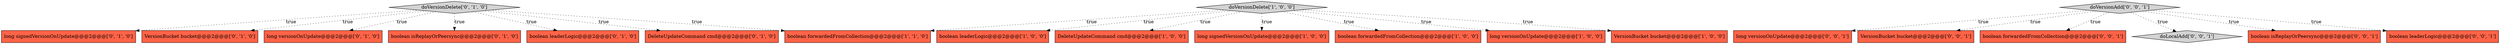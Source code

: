 digraph {
8 [style = filled, label = "long signedVersionOnUpdate@@@2@@@['0', '1', '0']", fillcolor = tomato, shape = box image = "AAA0AAABBB2BBB"];
20 [style = filled, label = "long versionOnUpdate@@@2@@@['0', '0', '1']", fillcolor = tomato, shape = box image = "AAA0AAABBB3BBB"];
7 [style = filled, label = "boolean forwardedFromCollection@@@2@@@['1', '1', '0']", fillcolor = tomato, shape = box image = "AAA0AAABBB1BBB"];
19 [style = filled, label = "VersionBucket bucket@@@2@@@['0', '0', '1']", fillcolor = tomato, shape = box image = "AAA0AAABBB3BBB"];
21 [style = filled, label = "boolean forwardedFromCollection@@@2@@@['0', '0', '1']", fillcolor = tomato, shape = box image = "AAA0AAABBB3BBB"];
16 [style = filled, label = "doLocalAdd['0', '0', '1']", fillcolor = lightgray, shape = diamond image = "AAA0AAABBB3BBB"];
6 [style = filled, label = "boolean leaderLogic@@@2@@@['1', '0', '0']", fillcolor = tomato, shape = box image = "AAA0AAABBB1BBB"];
15 [style = filled, label = "boolean isReplayOrPeersync@@@2@@@['0', '0', '1']", fillcolor = tomato, shape = box image = "AAA0AAABBB3BBB"];
9 [style = filled, label = "doVersionDelete['0', '1', '0']", fillcolor = lightgray, shape = diamond image = "AAA0AAABBB2BBB"];
2 [style = filled, label = "doVersionDelete['1', '0', '0']", fillcolor = lightgray, shape = diamond image = "AAA0AAABBB1BBB"];
13 [style = filled, label = "VersionBucket bucket@@@2@@@['0', '1', '0']", fillcolor = tomato, shape = box image = "AAA0AAABBB2BBB"];
3 [style = filled, label = "DeleteUpdateCommand cmd@@@2@@@['1', '0', '0']", fillcolor = tomato, shape = box image = "AAA0AAABBB1BBB"];
17 [style = filled, label = "doVersionAdd['0', '0', '1']", fillcolor = lightgray, shape = diamond image = "AAA0AAABBB3BBB"];
11 [style = filled, label = "long versionOnUpdate@@@2@@@['0', '1', '0']", fillcolor = tomato, shape = box image = "AAA0AAABBB2BBB"];
1 [style = filled, label = "long signedVersionOnUpdate@@@2@@@['1', '0', '0']", fillcolor = tomato, shape = box image = "AAA0AAABBB1BBB"];
0 [style = filled, label = "boolean forwardedFromCollection@@@2@@@['1', '0', '0']", fillcolor = tomato, shape = box image = "AAA0AAABBB1BBB"];
18 [style = filled, label = "boolean leaderLogic@@@2@@@['0', '0', '1']", fillcolor = tomato, shape = box image = "AAA0AAABBB3BBB"];
10 [style = filled, label = "boolean isReplayOrPeersync@@@2@@@['0', '1', '0']", fillcolor = tomato, shape = box image = "AAA0AAABBB2BBB"];
5 [style = filled, label = "long versionOnUpdate@@@2@@@['1', '0', '0']", fillcolor = tomato, shape = box image = "AAA0AAABBB1BBB"];
4 [style = filled, label = "VersionBucket bucket@@@2@@@['1', '0', '0']", fillcolor = tomato, shape = box image = "AAA0AAABBB1BBB"];
14 [style = filled, label = "boolean leaderLogic@@@2@@@['0', '1', '0']", fillcolor = tomato, shape = box image = "AAA0AAABBB2BBB"];
12 [style = filled, label = "DeleteUpdateCommand cmd@@@2@@@['0', '1', '0']", fillcolor = tomato, shape = box image = "AAA0AAABBB2BBB"];
17->19 [style = dotted, label="true"];
9->11 [style = dotted, label="true"];
2->1 [style = dotted, label="true"];
9->13 [style = dotted, label="true"];
2->5 [style = dotted, label="true"];
17->15 [style = dotted, label="true"];
17->18 [style = dotted, label="true"];
17->21 [style = dotted, label="true"];
9->8 [style = dotted, label="true"];
2->0 [style = dotted, label="true"];
2->6 [style = dotted, label="true"];
2->3 [style = dotted, label="true"];
9->12 [style = dotted, label="true"];
2->4 [style = dotted, label="true"];
17->20 [style = dotted, label="true"];
17->16 [style = dotted, label="true"];
9->14 [style = dotted, label="true"];
2->7 [style = dotted, label="true"];
9->10 [style = dotted, label="true"];
9->7 [style = dotted, label="true"];
}
